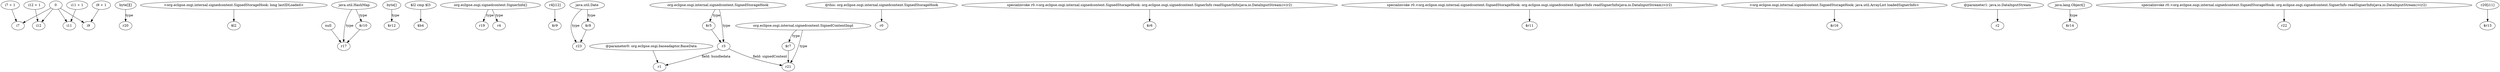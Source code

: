 digraph g {
0[label="0"]
1[label="i12"]
0->1[label=""]
2[label="i7"]
0->2[label=""]
3[label="byte[][]"]
4[label="r20"]
3->4[label="type"]
5[label="<org.eclipse.osgi.internal.signedcontent.SignedStorageHook: long lastIDLoaded>"]
6[label="$l2"]
5->6[label=""]
7[label="null"]
8[label="r17"]
7->8[label=""]
9[label="java.util.HashMap"]
9->8[label="type"]
10[label="i11"]
0->10[label=""]
11[label="byte[]"]
12[label="$r12"]
11->12[label="type"]
13[label="$r10"]
9->13[label="type"]
14[label="$l2 cmp $l3"]
15[label="$b4"]
14->15[label=""]
16[label="org.eclipse.osgi.signedcontent.SignerInfo[]"]
17[label="r19"]
16->17[label="type"]
18[label="r4"]
16->18[label="type"]
13->8[label=""]
19[label="r4[i12]"]
20[label="$r9"]
19->20[label=""]
21[label="java.util.Date"]
22[label="r23"]
21->22[label="type"]
23[label="$r8"]
23->22[label=""]
24[label="@parameter0: org.eclipse.osgi.baseadaptor.BaseData"]
25[label="r1"]
24->25[label=""]
26[label="org.eclipse.osgi.internal.signedcontent.SignedStorageHook"]
27[label="$r5"]
26->27[label="type"]
28[label="r3"]
26->28[label="type"]
29[label="$r7"]
30[label="r21"]
29->30[label=""]
31[label="@this: org.eclipse.osgi.internal.signedcontent.SignedStorageHook"]
32[label="r0"]
31->32[label=""]
33[label="org.eclipse.osgi.internal.signedcontent.SignedContentImpl"]
33->29[label="type"]
33->30[label="type"]
28->25[label="field: bundledata"]
34[label="i11 + 1"]
34->10[label=""]
35[label="i7 + 1"]
35->2[label=""]
21->23[label="type"]
36[label="specialinvoke r0.<org.eclipse.osgi.internal.signedcontent.SignedStorageHook: org.eclipse.osgi.signedcontent.SignerInfo readSignerInfo(java.io.DataInputStream)>(r2)"]
37[label="$r6"]
36->37[label=""]
38[label="i9"]
0->38[label=""]
39[label="specialinvoke r0.<org.eclipse.osgi.internal.signedcontent.SignedStorageHook: org.eclipse.osgi.signedcontent.SignerInfo readSignerInfo(java.io.DataInputStream)>(r2)"]
40[label="$r11"]
39->40[label=""]
28->30[label="field: signedContent"]
41[label="<org.eclipse.osgi.internal.signedcontent.SignedStorageHook: java.util.ArrayList loadedSignerInfo>"]
42[label="$r16"]
41->42[label=""]
43[label="@parameter1: java.io.DataInputStream"]
44[label="r2"]
43->44[label=""]
45[label="java.lang.Object[]"]
46[label="$r14"]
45->46[label="type"]
47[label="i12 + 1"]
47->1[label=""]
48[label="i9 + 1"]
48->38[label=""]
49[label="specialinvoke r0.<org.eclipse.osgi.internal.signedcontent.SignedStorageHook: org.eclipse.osgi.signedcontent.SignerInfo readSignerInfo(java.io.DataInputStream)>(r2)"]
50[label="r22"]
49->50[label=""]
51[label="r20[i11]"]
52[label="$r13"]
51->52[label=""]
27->28[label=""]
}